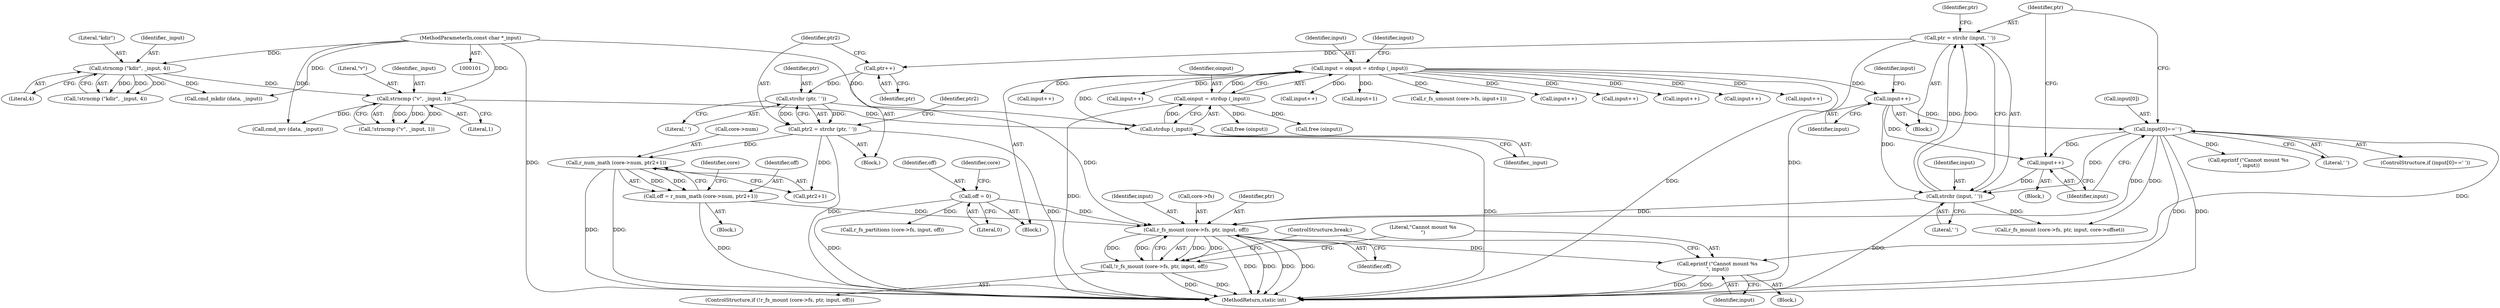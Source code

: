 digraph "0_radare2_65000a7fd9eea62359e6d6714f17b94a99a82edd@pointer" {
"1000206" [label="(Call,r_fs_mount (core->fs, ptr, input, off))"];
"1000185" [label="(Call,strchr (ptr, ' '))"];
"1000181" [label="(Call,ptr++)"];
"1000169" [label="(Call,ptr = strchr (input, ' '))"];
"1000171" [label="(Call,strchr (input, ' '))"];
"1000158" [label="(Call,input++)"];
"1000147" [label="(Call,input = oinput = strdup (_input))"];
"1000149" [label="(Call,oinput = strdup (_input))"];
"1000151" [label="(Call,strdup (_input))"];
"1000138" [label="(Call,strncmp (\"v\", _input, 1))"];
"1000127" [label="(Call,strncmp (\"kdir\", _input, 4))"];
"1000103" [label="(MethodParameterIn,const char *_input)"];
"1000167" [label="(Call,input++)"];
"1000161" [label="(Call,input[0]==' ')"];
"1000106" [label="(Call,off = 0)"];
"1000195" [label="(Call,off = r_num_math (core->num, ptr2+1))"];
"1000197" [label="(Call,r_num_math (core->num, ptr2+1))"];
"1000183" [label="(Call,ptr2 = strchr (ptr, ' '))"];
"1000205" [label="(Call,!r_fs_mount (core->fs, ptr, input, off))"];
"1000214" [label="(Call,eprintf (\"Cannot mount %s\n\", input))"];
"1000133" [label="(Call,cmd_mkdir (data, _input))"];
"1000204" [label="(ControlStructure,if (!r_fs_mount (core->fs, ptr, input, off)))"];
"1000137" [label="(Call,!strncmp (\"v\", _input, 1))"];
"1000458" [label="(Call,input++)"];
"1000166" [label="(Block,)"];
"1000257" [label="(Call,input+1)"];
"1000187" [label="(Literal,' ')"];
"1000129" [label="(Identifier,_input)"];
"1000183" [label="(Call,ptr2 = strchr (ptr, ' '))"];
"1000127" [label="(Call,strncmp (\"kdir\", _input, 4))"];
"1000201" [label="(Call,ptr2+1)"];
"1000213" [label="(Block,)"];
"1000676" [label="(MethodReturn,static int)"];
"1000139" [label="(Literal,\"v\")"];
"1000175" [label="(Identifier,ptr)"];
"1000172" [label="(Identifier,input)"];
"1000246" [label="(Call,eprintf (\"Cannot mount %s\n\", input))"];
"1000181" [label="(Call,ptr++)"];
"1000185" [label="(Call,strchr (ptr, ' '))"];
"1000165" [label="(Literal,' ')"];
"1000173" [label="(Literal,' ')"];
"1000168" [label="(Identifier,input)"];
"1000152" [label="(Identifier,_input)"];
"1000253" [label="(Call,r_fs_umount (core->fs, input+1))"];
"1000212" [label="(Identifier,off)"];
"1000159" [label="(Identifier,input)"];
"1000198" [label="(Call,core->num)"];
"1000140" [label="(Identifier,_input)"];
"1000162" [label="(Call,input[0])"];
"1000138" [label="(Call,strncmp (\"v\", _input, 1))"];
"1000144" [label="(Call,cmd_mv (data, _input))"];
"1000672" [label="(Call,free (oinput))"];
"1000189" [label="(Identifier,ptr2)"];
"1000376" [label="(Call,r_fs_partitions (core->fs, input, off))"];
"1000107" [label="(Identifier,off)"];
"1000148" [label="(Identifier,input)"];
"1000543" [label="(Call,input++)"];
"1000216" [label="(Identifier,input)"];
"1000643" [label="(Call,input++)"];
"1000104" [label="(Block,)"];
"1000151" [label="(Call,strdup (_input))"];
"1000169" [label="(Call,ptr = strchr (input, ' '))"];
"1000190" [label="(Block,)"];
"1000161" [label="(Call,input[0]==' ')"];
"1000532" [label="(Call,input++)"];
"1000141" [label="(Literal,1)"];
"1000186" [label="(Identifier,ptr)"];
"1000184" [label="(Identifier,ptr2)"];
"1000411" [label="(Call,input++)"];
"1000195" [label="(Call,off = r_num_math (core->num, ptr2+1))"];
"1000155" [label="(Identifier,input)"];
"1000211" [label="(Identifier,input)"];
"1000344" [label="(Call,input++)"];
"1000108" [label="(Literal,0)"];
"1000197" [label="(Call,r_num_math (core->num, ptr2+1))"];
"1000126" [label="(Call,!strncmp (\"kdir\", _input, 4))"];
"1000176" [label="(Block,)"];
"1000170" [label="(Identifier,ptr)"];
"1000121" [label="(Identifier,core)"];
"1000639" [label="(Call,free (oinput))"];
"1000158" [label="(Call,input++)"];
"1000196" [label="(Identifier,off)"];
"1000163" [label="(Identifier,input)"];
"1000149" [label="(Call,oinput = strdup (_input))"];
"1000147" [label="(Call,input = oinput = strdup (_input))"];
"1000207" [label="(Call,core->fs)"];
"1000156" [label="(Block,)"];
"1000128" [label="(Literal,\"kdir\")"];
"1000584" [label="(Call,input++)"];
"1000150" [label="(Identifier,oinput)"];
"1000210" [label="(Identifier,ptr)"];
"1000182" [label="(Identifier,ptr)"];
"1000251" [label="(ControlStructure,break;)"];
"1000171" [label="(Call,strchr (input, ' '))"];
"1000214" [label="(Call,eprintf (\"Cannot mount %s\n\", input))"];
"1000130" [label="(Literal,4)"];
"1000205" [label="(Call,!r_fs_mount (core->fs, ptr, input, off))"];
"1000236" [label="(Call,r_fs_mount (core->fs, ptr, input, core->offset))"];
"1000103" [label="(MethodParameterIn,const char *_input)"];
"1000106" [label="(Call,off = 0)"];
"1000215" [label="(Literal,\"Cannot mount %s\n\")"];
"1000206" [label="(Call,r_fs_mount (core->fs, ptr, input, off))"];
"1000208" [label="(Identifier,core)"];
"1000307" [label="(Call,input++)"];
"1000160" [label="(ControlStructure,if (input[0]==' '))"];
"1000167" [label="(Call,input++)"];
"1000206" -> "1000205"  [label="AST: "];
"1000206" -> "1000212"  [label="CFG: "];
"1000207" -> "1000206"  [label="AST: "];
"1000210" -> "1000206"  [label="AST: "];
"1000211" -> "1000206"  [label="AST: "];
"1000212" -> "1000206"  [label="AST: "];
"1000205" -> "1000206"  [label="CFG: "];
"1000206" -> "1000676"  [label="DDG: "];
"1000206" -> "1000676"  [label="DDG: "];
"1000206" -> "1000676"  [label="DDG: "];
"1000206" -> "1000676"  [label="DDG: "];
"1000206" -> "1000205"  [label="DDG: "];
"1000206" -> "1000205"  [label="DDG: "];
"1000206" -> "1000205"  [label="DDG: "];
"1000206" -> "1000205"  [label="DDG: "];
"1000185" -> "1000206"  [label="DDG: "];
"1000171" -> "1000206"  [label="DDG: "];
"1000161" -> "1000206"  [label="DDG: "];
"1000106" -> "1000206"  [label="DDG: "];
"1000195" -> "1000206"  [label="DDG: "];
"1000206" -> "1000214"  [label="DDG: "];
"1000185" -> "1000183"  [label="AST: "];
"1000185" -> "1000187"  [label="CFG: "];
"1000186" -> "1000185"  [label="AST: "];
"1000187" -> "1000185"  [label="AST: "];
"1000183" -> "1000185"  [label="CFG: "];
"1000185" -> "1000183"  [label="DDG: "];
"1000185" -> "1000183"  [label="DDG: "];
"1000181" -> "1000185"  [label="DDG: "];
"1000181" -> "1000176"  [label="AST: "];
"1000181" -> "1000182"  [label="CFG: "];
"1000182" -> "1000181"  [label="AST: "];
"1000184" -> "1000181"  [label="CFG: "];
"1000169" -> "1000181"  [label="DDG: "];
"1000169" -> "1000156"  [label="AST: "];
"1000169" -> "1000171"  [label="CFG: "];
"1000170" -> "1000169"  [label="AST: "];
"1000171" -> "1000169"  [label="AST: "];
"1000175" -> "1000169"  [label="CFG: "];
"1000169" -> "1000676"  [label="DDG: "];
"1000171" -> "1000169"  [label="DDG: "];
"1000171" -> "1000169"  [label="DDG: "];
"1000171" -> "1000173"  [label="CFG: "];
"1000172" -> "1000171"  [label="AST: "];
"1000173" -> "1000171"  [label="AST: "];
"1000171" -> "1000676"  [label="DDG: "];
"1000158" -> "1000171"  [label="DDG: "];
"1000167" -> "1000171"  [label="DDG: "];
"1000161" -> "1000171"  [label="DDG: "];
"1000171" -> "1000236"  [label="DDG: "];
"1000158" -> "1000156"  [label="AST: "];
"1000158" -> "1000159"  [label="CFG: "];
"1000159" -> "1000158"  [label="AST: "];
"1000163" -> "1000158"  [label="CFG: "];
"1000147" -> "1000158"  [label="DDG: "];
"1000158" -> "1000161"  [label="DDG: "];
"1000158" -> "1000167"  [label="DDG: "];
"1000147" -> "1000104"  [label="AST: "];
"1000147" -> "1000149"  [label="CFG: "];
"1000148" -> "1000147"  [label="AST: "];
"1000149" -> "1000147"  [label="AST: "];
"1000155" -> "1000147"  [label="CFG: "];
"1000147" -> "1000676"  [label="DDG: "];
"1000149" -> "1000147"  [label="DDG: "];
"1000151" -> "1000147"  [label="DDG: "];
"1000147" -> "1000253"  [label="DDG: "];
"1000147" -> "1000257"  [label="DDG: "];
"1000147" -> "1000307"  [label="DDG: "];
"1000147" -> "1000344"  [label="DDG: "];
"1000147" -> "1000411"  [label="DDG: "];
"1000147" -> "1000458"  [label="DDG: "];
"1000147" -> "1000532"  [label="DDG: "];
"1000147" -> "1000543"  [label="DDG: "];
"1000147" -> "1000584"  [label="DDG: "];
"1000147" -> "1000643"  [label="DDG: "];
"1000149" -> "1000151"  [label="CFG: "];
"1000150" -> "1000149"  [label="AST: "];
"1000151" -> "1000149"  [label="AST: "];
"1000149" -> "1000676"  [label="DDG: "];
"1000151" -> "1000149"  [label="DDG: "];
"1000149" -> "1000639"  [label="DDG: "];
"1000149" -> "1000672"  [label="DDG: "];
"1000151" -> "1000152"  [label="CFG: "];
"1000152" -> "1000151"  [label="AST: "];
"1000151" -> "1000676"  [label="DDG: "];
"1000138" -> "1000151"  [label="DDG: "];
"1000103" -> "1000151"  [label="DDG: "];
"1000138" -> "1000137"  [label="AST: "];
"1000138" -> "1000141"  [label="CFG: "];
"1000139" -> "1000138"  [label="AST: "];
"1000140" -> "1000138"  [label="AST: "];
"1000141" -> "1000138"  [label="AST: "];
"1000137" -> "1000138"  [label="CFG: "];
"1000138" -> "1000137"  [label="DDG: "];
"1000138" -> "1000137"  [label="DDG: "];
"1000138" -> "1000137"  [label="DDG: "];
"1000127" -> "1000138"  [label="DDG: "];
"1000103" -> "1000138"  [label="DDG: "];
"1000138" -> "1000144"  [label="DDG: "];
"1000127" -> "1000126"  [label="AST: "];
"1000127" -> "1000130"  [label="CFG: "];
"1000128" -> "1000127"  [label="AST: "];
"1000129" -> "1000127"  [label="AST: "];
"1000130" -> "1000127"  [label="AST: "];
"1000126" -> "1000127"  [label="CFG: "];
"1000127" -> "1000126"  [label="DDG: "];
"1000127" -> "1000126"  [label="DDG: "];
"1000127" -> "1000126"  [label="DDG: "];
"1000103" -> "1000127"  [label="DDG: "];
"1000127" -> "1000133"  [label="DDG: "];
"1000103" -> "1000101"  [label="AST: "];
"1000103" -> "1000676"  [label="DDG: "];
"1000103" -> "1000133"  [label="DDG: "];
"1000103" -> "1000144"  [label="DDG: "];
"1000167" -> "1000166"  [label="AST: "];
"1000167" -> "1000168"  [label="CFG: "];
"1000168" -> "1000167"  [label="AST: "];
"1000170" -> "1000167"  [label="CFG: "];
"1000161" -> "1000167"  [label="DDG: "];
"1000161" -> "1000160"  [label="AST: "];
"1000161" -> "1000165"  [label="CFG: "];
"1000162" -> "1000161"  [label="AST: "];
"1000165" -> "1000161"  [label="AST: "];
"1000168" -> "1000161"  [label="CFG: "];
"1000170" -> "1000161"  [label="CFG: "];
"1000161" -> "1000676"  [label="DDG: "];
"1000161" -> "1000676"  [label="DDG: "];
"1000161" -> "1000214"  [label="DDG: "];
"1000161" -> "1000236"  [label="DDG: "];
"1000161" -> "1000246"  [label="DDG: "];
"1000106" -> "1000104"  [label="AST: "];
"1000106" -> "1000108"  [label="CFG: "];
"1000107" -> "1000106"  [label="AST: "];
"1000108" -> "1000106"  [label="AST: "];
"1000121" -> "1000106"  [label="CFG: "];
"1000106" -> "1000676"  [label="DDG: "];
"1000106" -> "1000376"  [label="DDG: "];
"1000195" -> "1000190"  [label="AST: "];
"1000195" -> "1000197"  [label="CFG: "];
"1000196" -> "1000195"  [label="AST: "];
"1000197" -> "1000195"  [label="AST: "];
"1000208" -> "1000195"  [label="CFG: "];
"1000195" -> "1000676"  [label="DDG: "];
"1000197" -> "1000195"  [label="DDG: "];
"1000197" -> "1000195"  [label="DDG: "];
"1000197" -> "1000201"  [label="CFG: "];
"1000198" -> "1000197"  [label="AST: "];
"1000201" -> "1000197"  [label="AST: "];
"1000197" -> "1000676"  [label="DDG: "];
"1000197" -> "1000676"  [label="DDG: "];
"1000183" -> "1000197"  [label="DDG: "];
"1000183" -> "1000176"  [label="AST: "];
"1000184" -> "1000183"  [label="AST: "];
"1000189" -> "1000183"  [label="CFG: "];
"1000183" -> "1000676"  [label="DDG: "];
"1000183" -> "1000676"  [label="DDG: "];
"1000183" -> "1000201"  [label="DDG: "];
"1000205" -> "1000204"  [label="AST: "];
"1000215" -> "1000205"  [label="CFG: "];
"1000251" -> "1000205"  [label="CFG: "];
"1000205" -> "1000676"  [label="DDG: "];
"1000205" -> "1000676"  [label="DDG: "];
"1000214" -> "1000213"  [label="AST: "];
"1000214" -> "1000216"  [label="CFG: "];
"1000215" -> "1000214"  [label="AST: "];
"1000216" -> "1000214"  [label="AST: "];
"1000251" -> "1000214"  [label="CFG: "];
"1000214" -> "1000676"  [label="DDG: "];
"1000214" -> "1000676"  [label="DDG: "];
}
